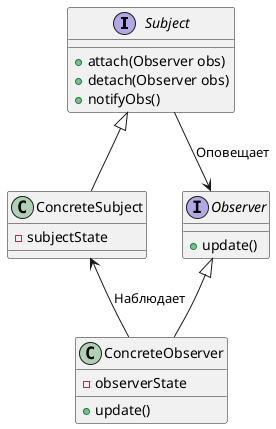 @startuml


interface Subject{
    +attach(Observer obs)
    +detach(Observer obs)
    +notifyObs()
}

class ConcreteSubject{
    -subjectState
}

interface Observer{
    +update()
}

class ConcreteObserver{
    -observerState
    +update()
}

Subject <|-- ConcreteSubject
Subject --> Observer : Оповещает
Observer <|-- ConcreteObserver
ConcreteSubject <-- ConcreteObserver : Наблюдает

@enduml


